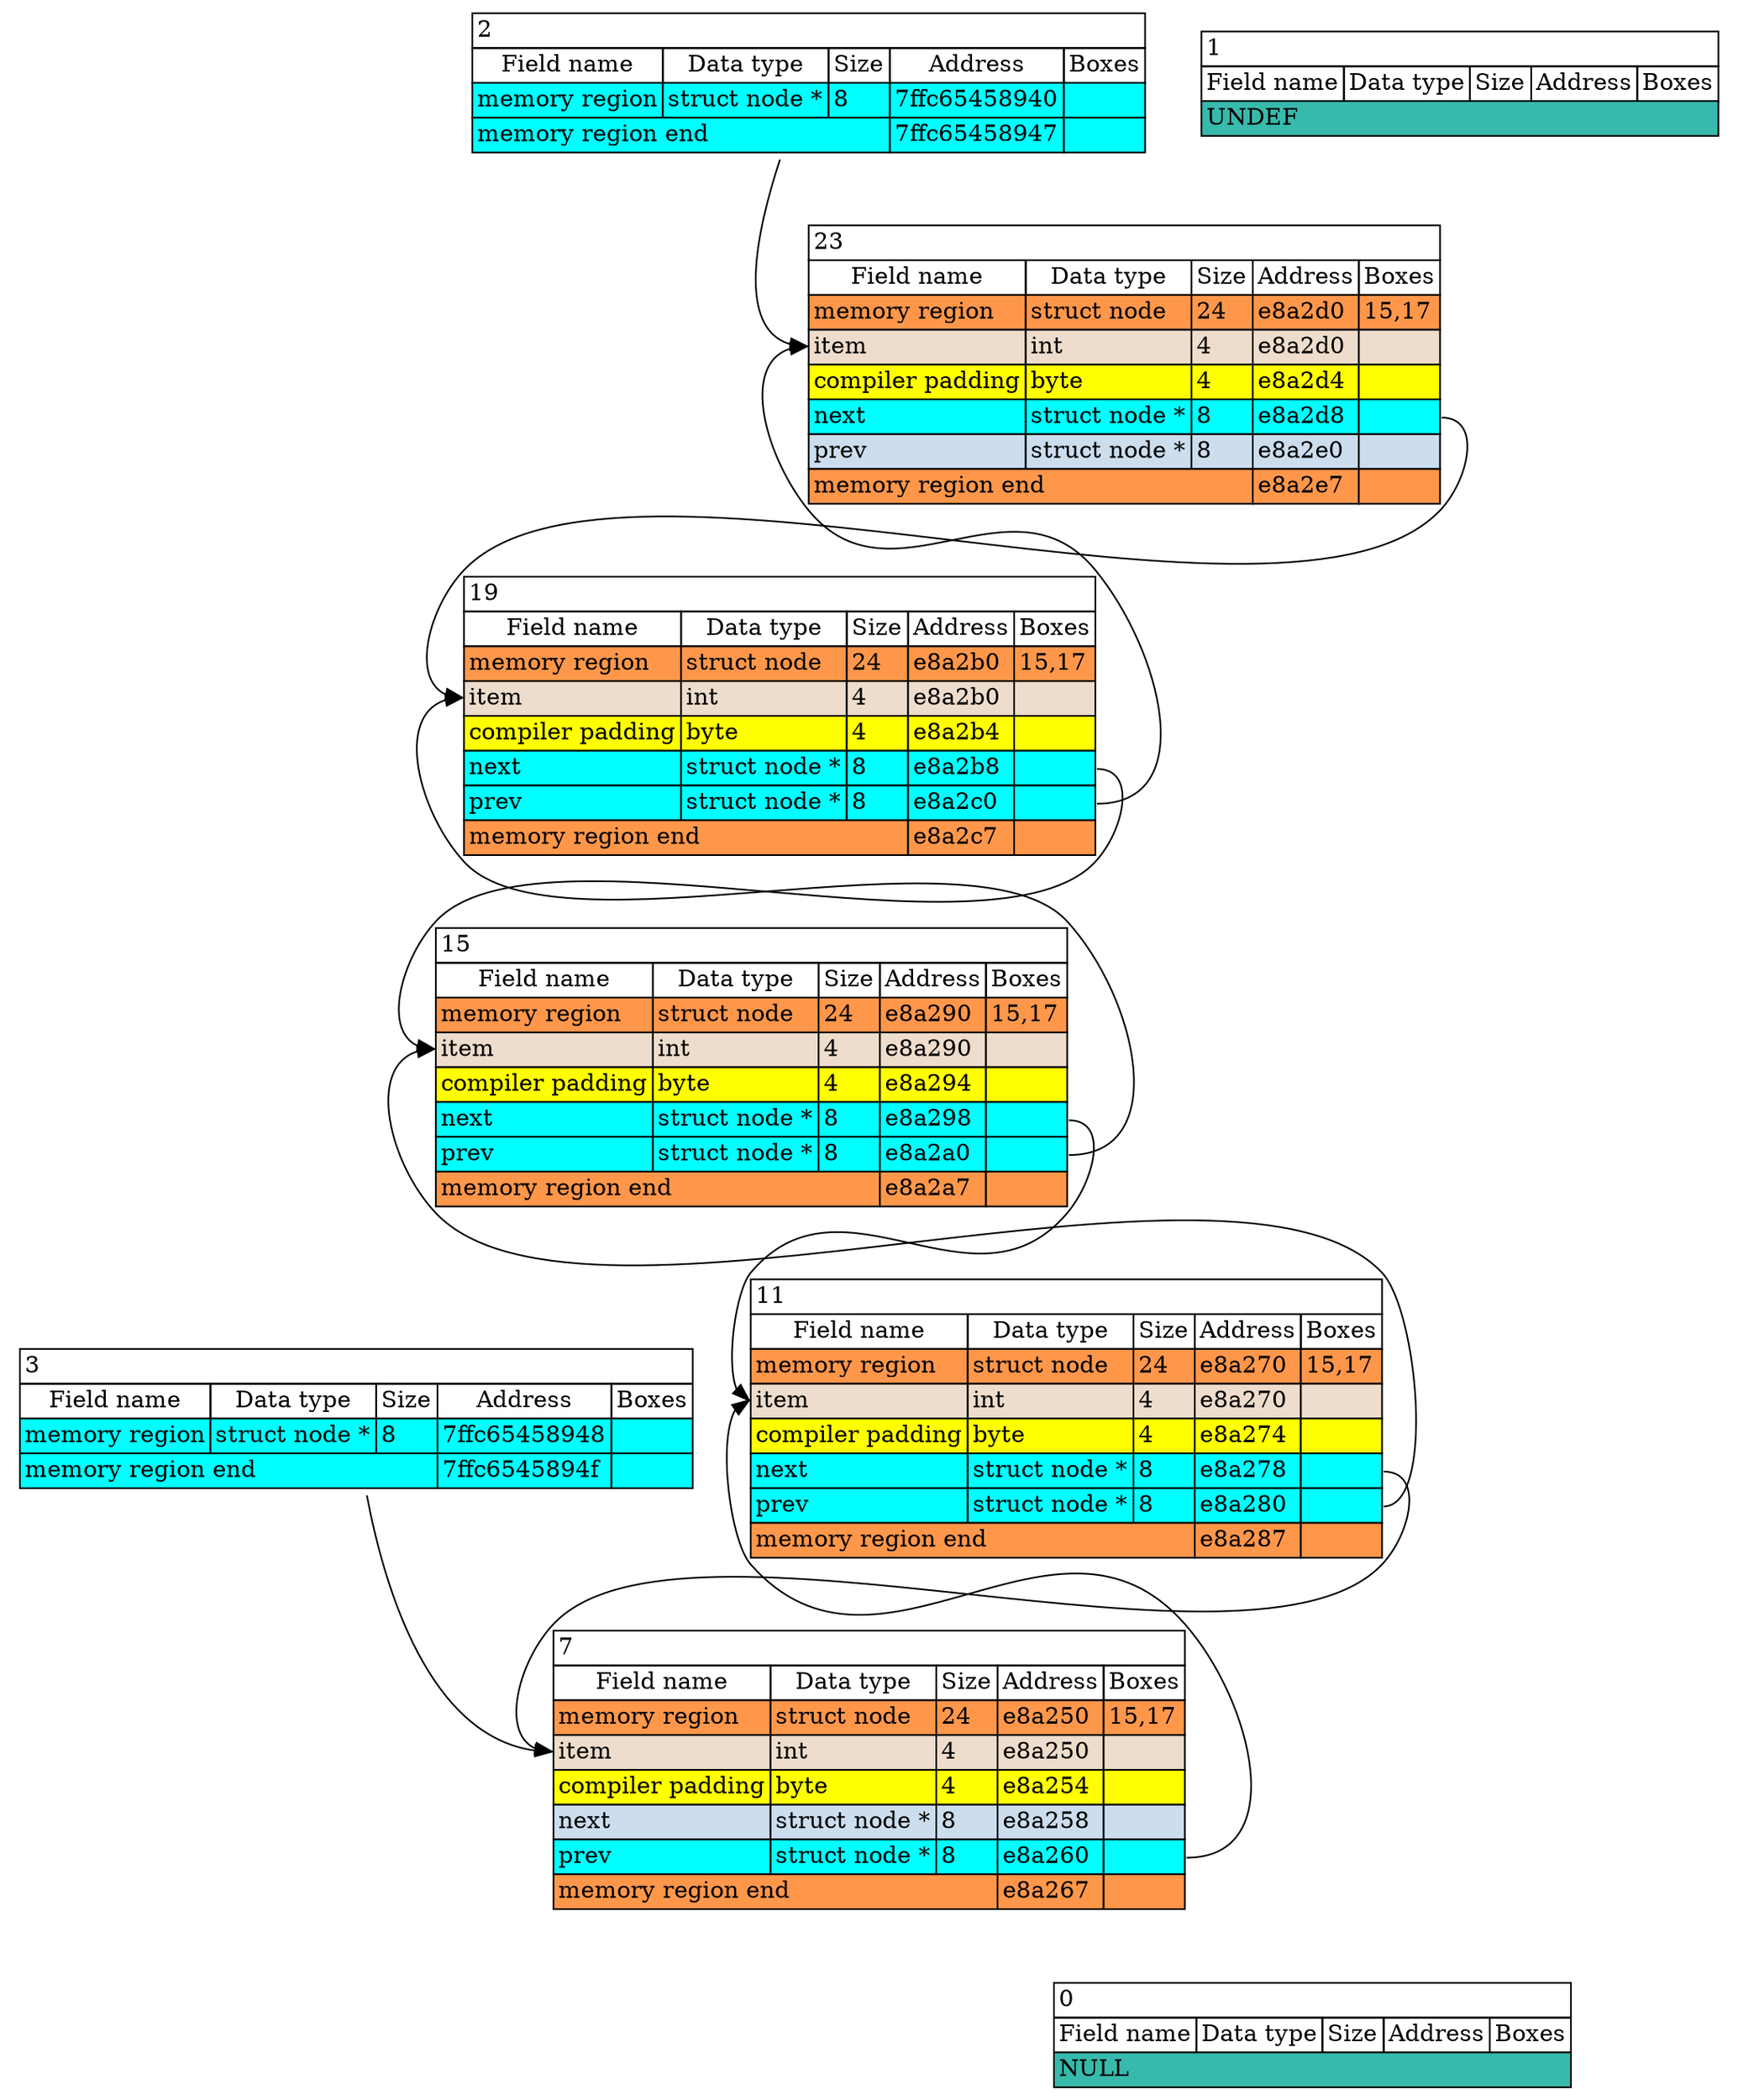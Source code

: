 digraph G {
	"23":"15246048out:e" -> "0":"0in:w" [style = invis]
	"3":"headout:e" -> "7":"15245904in:w" [color = "#000000"]
	"11":"15245952out:e" -> "15":"15245968in:w" [color = "#000000"]
	"19":"15246016out:e" -> "23":"15246032in:w" [color = "#000000"]
	"15":"15245984out:e" -> "19":"15246000in:w" [color = "#000000"]
	"7":"15245920out:e" -> "11":"15245936in:w" [color = "#000000"]
	"2":"headout:e" -> "23":"15246032in:w" [color = "#000000"]
	"19":"15246008out:e" -> "15":"15245968in:w" [color = "#000000"]
	"7":"15245912out:e" -> "0":"0in:w" [style = invis]
	"11":"15245944out:e" -> "7":"15245904in:w" [color = "#000000"]
	"15":"15245976out:e" -> "11":"15245936in:w" [color = "#000000"]
	"23":"15246040out:e" -> "19":"15246000in:w" [color = "#000000"]
	subgraph disconnected_vertices {
		1  [label = <<TABLE BORDER="0" COLOR="black" CELLBORDER="1" CELLSPACING="0"><TR><TD BGCOLOR="#FFFFFF" COLSPAN="5" PORT="" ALIGN="left">1</TD></TR><TR><TD>Field name</TD><TD>Data type</TD><TD>Size</TD><TD>Address</TD><TD>Boxes</TD></TR><TR><TD BGCOLOR="#37BAAC" COLSPAN="5" PORT="head" ALIGN="left">UNDEF</TD></TR></TABLE>>, shape = none]
	}
	subgraph connected_vertices {
		rankdir = LR
		7  [label = <<TABLE BORDER="0" COLOR="black" CELLBORDER="1" CELLSPACING="0"><TR><TD BGCOLOR="#FFFFFF" COLSPAN="5" PORT="" ALIGN="left">7</TD></TR><TR><TD>Field name</TD><TD>Data type</TD><TD>Size</TD><TD>Address</TD><TD>Boxes</TD></TR><TR><TD BGCOLOR="#FF974B" COLSPAN="1" PORT="head" ALIGN="left">memory region</TD><TD BGCOLOR="#FF974B" COLSPAN="1" PORT="" ALIGN="left">struct node</TD><TD BGCOLOR="#FF974B" COLSPAN="1" PORT="" ALIGN="left">24</TD><TD BGCOLOR="#FF974B" COLSPAN="1" PORT="" ALIGN="left">e8a250</TD><TD BGCOLOR="#FF974B" COLSPAN="1" PORT="" ALIGN="left">15,17</TD></TR><TR><TD BGCOLOR="#EEDDCC" COLSPAN="1" PORT="15245904in" ALIGN="left">item</TD><TD BGCOLOR="#EEDDCC" COLSPAN="1" PORT="" ALIGN="left">int</TD><TD BGCOLOR="#EEDDCC" COLSPAN="1" PORT="" ALIGN="left">4</TD><TD BGCOLOR="#EEDDCC" COLSPAN="1" PORT="" ALIGN="left">e8a250</TD><TD BGCOLOR="#EEDDCC" COLSPAN="1" PORT="15245904out" ALIGN="left"></TD></TR><TR><TD BGCOLOR="#FFFF00" COLSPAN="1" PORT="" ALIGN="left">compiler padding</TD><TD BGCOLOR="#FFFF00" COLSPAN="1" PORT="" ALIGN="left">byte</TD><TD BGCOLOR="#FFFF00" COLSPAN="1" PORT="" ALIGN="left">4</TD><TD BGCOLOR="#FFFF00" COLSPAN="1" PORT="" ALIGN="left">e8a254</TD><TD BGCOLOR="#FFFF00" COLSPAN="1" PORT="" ALIGN="left"></TD></TR><TR><TD BGCOLOR="#CCDDEE" COLSPAN="1" PORT="15245912in" ALIGN="left">next</TD><TD BGCOLOR="#CCDDEE" COLSPAN="1" PORT="" ALIGN="left">struct node *</TD><TD BGCOLOR="#CCDDEE" COLSPAN="1" PORT="" ALIGN="left">8</TD><TD BGCOLOR="#CCDDEE" COLSPAN="1" PORT="" ALIGN="left">e8a258</TD><TD BGCOLOR="#CCDDEE" COLSPAN="1" PORT="15245912out" ALIGN="left"></TD></TR><TR><TD BGCOLOR="#00FFFF" COLSPAN="1" PORT="15245920in" ALIGN="left">prev</TD><TD BGCOLOR="#00FFFF" COLSPAN="1" PORT="" ALIGN="left">struct node *</TD><TD BGCOLOR="#00FFFF" COLSPAN="1" PORT="" ALIGN="left">8</TD><TD BGCOLOR="#00FFFF" COLSPAN="1" PORT="" ALIGN="left">e8a260</TD><TD BGCOLOR="#00FFFF" COLSPAN="1" PORT="15245920out" ALIGN="left"></TD></TR><TR><TD BGCOLOR="#FF974B" COLSPAN="3" PORT="head" ALIGN="left">memory region end</TD><TD BGCOLOR="#FF974B" COLSPAN="1" PORT="" ALIGN="left">e8a267</TD><TD BGCOLOR="#FF974B" COLSPAN="1" PORT="" ALIGN="left"></TD></TR></TABLE>>, shape = none]
		23  [label = <<TABLE BORDER="0" COLOR="black" CELLBORDER="1" CELLSPACING="0"><TR><TD BGCOLOR="#FFFFFF" COLSPAN="5" PORT="" ALIGN="left">23</TD></TR><TR><TD>Field name</TD><TD>Data type</TD><TD>Size</TD><TD>Address</TD><TD>Boxes</TD></TR><TR><TD BGCOLOR="#FF974B" COLSPAN="1" PORT="head" ALIGN="left">memory region</TD><TD BGCOLOR="#FF974B" COLSPAN="1" PORT="" ALIGN="left">struct node</TD><TD BGCOLOR="#FF974B" COLSPAN="1" PORT="" ALIGN="left">24</TD><TD BGCOLOR="#FF974B" COLSPAN="1" PORT="" ALIGN="left">e8a2d0</TD><TD BGCOLOR="#FF974B" COLSPAN="1" PORT="" ALIGN="left">15,17</TD></TR><TR><TD BGCOLOR="#EEDDCC" COLSPAN="1" PORT="15246032in" ALIGN="left">item</TD><TD BGCOLOR="#EEDDCC" COLSPAN="1" PORT="" ALIGN="left">int</TD><TD BGCOLOR="#EEDDCC" COLSPAN="1" PORT="" ALIGN="left">4</TD><TD BGCOLOR="#EEDDCC" COLSPAN="1" PORT="" ALIGN="left">e8a2d0</TD><TD BGCOLOR="#EEDDCC" COLSPAN="1" PORT="15246032out" ALIGN="left"></TD></TR><TR><TD BGCOLOR="#FFFF00" COLSPAN="1" PORT="" ALIGN="left">compiler padding</TD><TD BGCOLOR="#FFFF00" COLSPAN="1" PORT="" ALIGN="left">byte</TD><TD BGCOLOR="#FFFF00" COLSPAN="1" PORT="" ALIGN="left">4</TD><TD BGCOLOR="#FFFF00" COLSPAN="1" PORT="" ALIGN="left">e8a2d4</TD><TD BGCOLOR="#FFFF00" COLSPAN="1" PORT="" ALIGN="left"></TD></TR><TR><TD BGCOLOR="#00FFFF" COLSPAN="1" PORT="15246040in" ALIGN="left">next</TD><TD BGCOLOR="#00FFFF" COLSPAN="1" PORT="" ALIGN="left">struct node *</TD><TD BGCOLOR="#00FFFF" COLSPAN="1" PORT="" ALIGN="left">8</TD><TD BGCOLOR="#00FFFF" COLSPAN="1" PORT="" ALIGN="left">e8a2d8</TD><TD BGCOLOR="#00FFFF" COLSPAN="1" PORT="15246040out" ALIGN="left"></TD></TR><TR><TD BGCOLOR="#CCDDEE" COLSPAN="1" PORT="15246048in" ALIGN="left">prev</TD><TD BGCOLOR="#CCDDEE" COLSPAN="1" PORT="" ALIGN="left">struct node *</TD><TD BGCOLOR="#CCDDEE" COLSPAN="1" PORT="" ALIGN="left">8</TD><TD BGCOLOR="#CCDDEE" COLSPAN="1" PORT="" ALIGN="left">e8a2e0</TD><TD BGCOLOR="#CCDDEE" COLSPAN="1" PORT="15246048out" ALIGN="left"></TD></TR><TR><TD BGCOLOR="#FF974B" COLSPAN="3" PORT="head" ALIGN="left">memory region end</TD><TD BGCOLOR="#FF974B" COLSPAN="1" PORT="" ALIGN="left">e8a2e7</TD><TD BGCOLOR="#FF974B" COLSPAN="1" PORT="" ALIGN="left"></TD></TR></TABLE>>, shape = none]
		2  [label = <<TABLE BORDER="0" COLOR="black" CELLBORDER="1" CELLSPACING="0"><TR><TD BGCOLOR="#FFFFFF" COLSPAN="5" PORT="" ALIGN="left">2</TD></TR><TR><TD>Field name</TD><TD>Data type</TD><TD>Size</TD><TD>Address</TD><TD>Boxes</TD></TR><TR><TD BGCOLOR="#00FFFF" COLSPAN="1" PORT="head" ALIGN="left">memory region</TD><TD BGCOLOR="#00FFFF" COLSPAN="1" PORT="" ALIGN="left">struct node *</TD><TD BGCOLOR="#00FFFF" COLSPAN="1" PORT="" ALIGN="left">8</TD><TD BGCOLOR="#00FFFF" COLSPAN="1" PORT="" ALIGN="left">7ffc65458940</TD><TD BGCOLOR="#00FFFF" COLSPAN="1" PORT="" ALIGN="left"></TD></TR><TR><TD BGCOLOR="#00FFFF" COLSPAN="3" PORT="head" ALIGN="left">memory region end</TD><TD BGCOLOR="#00FFFF" COLSPAN="1" PORT="" ALIGN="left">7ffc65458947</TD><TD BGCOLOR="#00FFFF" COLSPAN="1" PORT="" ALIGN="left"></TD></TR></TABLE>>, shape = none]
		0  [label = <<TABLE BORDER="0" COLOR="black" CELLBORDER="1" CELLSPACING="0"><TR><TD BGCOLOR="#FFFFFF" COLSPAN="5" PORT="" ALIGN="left">0</TD></TR><TR><TD>Field name</TD><TD>Data type</TD><TD>Size</TD><TD>Address</TD><TD>Boxes</TD></TR><TR><TD BGCOLOR="#37BAAC" COLSPAN="5" PORT="head" ALIGN="left">NULL</TD></TR></TABLE>>, shape = none]
		15  [label = <<TABLE BORDER="0" COLOR="black" CELLBORDER="1" CELLSPACING="0"><TR><TD BGCOLOR="#FFFFFF" COLSPAN="5" PORT="" ALIGN="left">15</TD></TR><TR><TD>Field name</TD><TD>Data type</TD><TD>Size</TD><TD>Address</TD><TD>Boxes</TD></TR><TR><TD BGCOLOR="#FF974B" COLSPAN="1" PORT="head" ALIGN="left">memory region</TD><TD BGCOLOR="#FF974B" COLSPAN="1" PORT="" ALIGN="left">struct node</TD><TD BGCOLOR="#FF974B" COLSPAN="1" PORT="" ALIGN="left">24</TD><TD BGCOLOR="#FF974B" COLSPAN="1" PORT="" ALIGN="left">e8a290</TD><TD BGCOLOR="#FF974B" COLSPAN="1" PORT="" ALIGN="left">15,17</TD></TR><TR><TD BGCOLOR="#EEDDCC" COLSPAN="1" PORT="15245968in" ALIGN="left">item</TD><TD BGCOLOR="#EEDDCC" COLSPAN="1" PORT="" ALIGN="left">int</TD><TD BGCOLOR="#EEDDCC" COLSPAN="1" PORT="" ALIGN="left">4</TD><TD BGCOLOR="#EEDDCC" COLSPAN="1" PORT="" ALIGN="left">e8a290</TD><TD BGCOLOR="#EEDDCC" COLSPAN="1" PORT="15245968out" ALIGN="left"></TD></TR><TR><TD BGCOLOR="#FFFF00" COLSPAN="1" PORT="" ALIGN="left">compiler padding</TD><TD BGCOLOR="#FFFF00" COLSPAN="1" PORT="" ALIGN="left">byte</TD><TD BGCOLOR="#FFFF00" COLSPAN="1" PORT="" ALIGN="left">4</TD><TD BGCOLOR="#FFFF00" COLSPAN="1" PORT="" ALIGN="left">e8a294</TD><TD BGCOLOR="#FFFF00" COLSPAN="1" PORT="" ALIGN="left"></TD></TR><TR><TD BGCOLOR="#00FFFF" COLSPAN="1" PORT="15245976in" ALIGN="left">next</TD><TD BGCOLOR="#00FFFF" COLSPAN="1" PORT="" ALIGN="left">struct node *</TD><TD BGCOLOR="#00FFFF" COLSPAN="1" PORT="" ALIGN="left">8</TD><TD BGCOLOR="#00FFFF" COLSPAN="1" PORT="" ALIGN="left">e8a298</TD><TD BGCOLOR="#00FFFF" COLSPAN="1" PORT="15245976out" ALIGN="left"></TD></TR><TR><TD BGCOLOR="#00FFFF" COLSPAN="1" PORT="15245984in" ALIGN="left">prev</TD><TD BGCOLOR="#00FFFF" COLSPAN="1" PORT="" ALIGN="left">struct node *</TD><TD BGCOLOR="#00FFFF" COLSPAN="1" PORT="" ALIGN="left">8</TD><TD BGCOLOR="#00FFFF" COLSPAN="1" PORT="" ALIGN="left">e8a2a0</TD><TD BGCOLOR="#00FFFF" COLSPAN="1" PORT="15245984out" ALIGN="left"></TD></TR><TR><TD BGCOLOR="#FF974B" COLSPAN="3" PORT="head" ALIGN="left">memory region end</TD><TD BGCOLOR="#FF974B" COLSPAN="1" PORT="" ALIGN="left">e8a2a7</TD><TD BGCOLOR="#FF974B" COLSPAN="1" PORT="" ALIGN="left"></TD></TR></TABLE>>, shape = none]
		3  [label = <<TABLE BORDER="0" COLOR="black" CELLBORDER="1" CELLSPACING="0"><TR><TD BGCOLOR="#FFFFFF" COLSPAN="5" PORT="" ALIGN="left">3</TD></TR><TR><TD>Field name</TD><TD>Data type</TD><TD>Size</TD><TD>Address</TD><TD>Boxes</TD></TR><TR><TD BGCOLOR="#00FFFF" COLSPAN="1" PORT="head" ALIGN="left">memory region</TD><TD BGCOLOR="#00FFFF" COLSPAN="1" PORT="" ALIGN="left">struct node *</TD><TD BGCOLOR="#00FFFF" COLSPAN="1" PORT="" ALIGN="left">8</TD><TD BGCOLOR="#00FFFF" COLSPAN="1" PORT="" ALIGN="left">7ffc65458948</TD><TD BGCOLOR="#00FFFF" COLSPAN="1" PORT="" ALIGN="left"></TD></TR><TR><TD BGCOLOR="#00FFFF" COLSPAN="3" PORT="head" ALIGN="left">memory region end</TD><TD BGCOLOR="#00FFFF" COLSPAN="1" PORT="" ALIGN="left">7ffc6545894f</TD><TD BGCOLOR="#00FFFF" COLSPAN="1" PORT="" ALIGN="left"></TD></TR></TABLE>>, shape = none]
		11  [label = <<TABLE BORDER="0" COLOR="black" CELLBORDER="1" CELLSPACING="0"><TR><TD BGCOLOR="#FFFFFF" COLSPAN="5" PORT="" ALIGN="left">11</TD></TR><TR><TD>Field name</TD><TD>Data type</TD><TD>Size</TD><TD>Address</TD><TD>Boxes</TD></TR><TR><TD BGCOLOR="#FF974B" COLSPAN="1" PORT="head" ALIGN="left">memory region</TD><TD BGCOLOR="#FF974B" COLSPAN="1" PORT="" ALIGN="left">struct node</TD><TD BGCOLOR="#FF974B" COLSPAN="1" PORT="" ALIGN="left">24</TD><TD BGCOLOR="#FF974B" COLSPAN="1" PORT="" ALIGN="left">e8a270</TD><TD BGCOLOR="#FF974B" COLSPAN="1" PORT="" ALIGN="left">15,17</TD></TR><TR><TD BGCOLOR="#EEDDCC" COLSPAN="1" PORT="15245936in" ALIGN="left">item</TD><TD BGCOLOR="#EEDDCC" COLSPAN="1" PORT="" ALIGN="left">int</TD><TD BGCOLOR="#EEDDCC" COLSPAN="1" PORT="" ALIGN="left">4</TD><TD BGCOLOR="#EEDDCC" COLSPAN="1" PORT="" ALIGN="left">e8a270</TD><TD BGCOLOR="#EEDDCC" COLSPAN="1" PORT="15245936out" ALIGN="left"></TD></TR><TR><TD BGCOLOR="#FFFF00" COLSPAN="1" PORT="" ALIGN="left">compiler padding</TD><TD BGCOLOR="#FFFF00" COLSPAN="1" PORT="" ALIGN="left">byte</TD><TD BGCOLOR="#FFFF00" COLSPAN="1" PORT="" ALIGN="left">4</TD><TD BGCOLOR="#FFFF00" COLSPAN="1" PORT="" ALIGN="left">e8a274</TD><TD BGCOLOR="#FFFF00" COLSPAN="1" PORT="" ALIGN="left"></TD></TR><TR><TD BGCOLOR="#00FFFF" COLSPAN="1" PORT="15245944in" ALIGN="left">next</TD><TD BGCOLOR="#00FFFF" COLSPAN="1" PORT="" ALIGN="left">struct node *</TD><TD BGCOLOR="#00FFFF" COLSPAN="1" PORT="" ALIGN="left">8</TD><TD BGCOLOR="#00FFFF" COLSPAN="1" PORT="" ALIGN="left">e8a278</TD><TD BGCOLOR="#00FFFF" COLSPAN="1" PORT="15245944out" ALIGN="left"></TD></TR><TR><TD BGCOLOR="#00FFFF" COLSPAN="1" PORT="15245952in" ALIGN="left">prev</TD><TD BGCOLOR="#00FFFF" COLSPAN="1" PORT="" ALIGN="left">struct node *</TD><TD BGCOLOR="#00FFFF" COLSPAN="1" PORT="" ALIGN="left">8</TD><TD BGCOLOR="#00FFFF" COLSPAN="1" PORT="" ALIGN="left">e8a280</TD><TD BGCOLOR="#00FFFF" COLSPAN="1" PORT="15245952out" ALIGN="left"></TD></TR><TR><TD BGCOLOR="#FF974B" COLSPAN="3" PORT="head" ALIGN="left">memory region end</TD><TD BGCOLOR="#FF974B" COLSPAN="1" PORT="" ALIGN="left">e8a287</TD><TD BGCOLOR="#FF974B" COLSPAN="1" PORT="" ALIGN="left"></TD></TR></TABLE>>, shape = none]
		19  [label = <<TABLE BORDER="0" COLOR="black" CELLBORDER="1" CELLSPACING="0"><TR><TD BGCOLOR="#FFFFFF" COLSPAN="5" PORT="" ALIGN="left">19</TD></TR><TR><TD>Field name</TD><TD>Data type</TD><TD>Size</TD><TD>Address</TD><TD>Boxes</TD></TR><TR><TD BGCOLOR="#FF974B" COLSPAN="1" PORT="head" ALIGN="left">memory region</TD><TD BGCOLOR="#FF974B" COLSPAN="1" PORT="" ALIGN="left">struct node</TD><TD BGCOLOR="#FF974B" COLSPAN="1" PORT="" ALIGN="left">24</TD><TD BGCOLOR="#FF974B" COLSPAN="1" PORT="" ALIGN="left">e8a2b0</TD><TD BGCOLOR="#FF974B" COLSPAN="1" PORT="" ALIGN="left">15,17</TD></TR><TR><TD BGCOLOR="#EEDDCC" COLSPAN="1" PORT="15246000in" ALIGN="left">item</TD><TD BGCOLOR="#EEDDCC" COLSPAN="1" PORT="" ALIGN="left">int</TD><TD BGCOLOR="#EEDDCC" COLSPAN="1" PORT="" ALIGN="left">4</TD><TD BGCOLOR="#EEDDCC" COLSPAN="1" PORT="" ALIGN="left">e8a2b0</TD><TD BGCOLOR="#EEDDCC" COLSPAN="1" PORT="15246000out" ALIGN="left"></TD></TR><TR><TD BGCOLOR="#FFFF00" COLSPAN="1" PORT="" ALIGN="left">compiler padding</TD><TD BGCOLOR="#FFFF00" COLSPAN="1" PORT="" ALIGN="left">byte</TD><TD BGCOLOR="#FFFF00" COLSPAN="1" PORT="" ALIGN="left">4</TD><TD BGCOLOR="#FFFF00" COLSPAN="1" PORT="" ALIGN="left">e8a2b4</TD><TD BGCOLOR="#FFFF00" COLSPAN="1" PORT="" ALIGN="left"></TD></TR><TR><TD BGCOLOR="#00FFFF" COLSPAN="1" PORT="15246008in" ALIGN="left">next</TD><TD BGCOLOR="#00FFFF" COLSPAN="1" PORT="" ALIGN="left">struct node *</TD><TD BGCOLOR="#00FFFF" COLSPAN="1" PORT="" ALIGN="left">8</TD><TD BGCOLOR="#00FFFF" COLSPAN="1" PORT="" ALIGN="left">e8a2b8</TD><TD BGCOLOR="#00FFFF" COLSPAN="1" PORT="15246008out" ALIGN="left"></TD></TR><TR><TD BGCOLOR="#00FFFF" COLSPAN="1" PORT="15246016in" ALIGN="left">prev</TD><TD BGCOLOR="#00FFFF" COLSPAN="1" PORT="" ALIGN="left">struct node *</TD><TD BGCOLOR="#00FFFF" COLSPAN="1" PORT="" ALIGN="left">8</TD><TD BGCOLOR="#00FFFF" COLSPAN="1" PORT="" ALIGN="left">e8a2c0</TD><TD BGCOLOR="#00FFFF" COLSPAN="1" PORT="15246016out" ALIGN="left"></TD></TR><TR><TD BGCOLOR="#FF974B" COLSPAN="3" PORT="head" ALIGN="left">memory region end</TD><TD BGCOLOR="#FF974B" COLSPAN="1" PORT="" ALIGN="left">e8a2c7</TD><TD BGCOLOR="#FF974B" COLSPAN="1" PORT="" ALIGN="left"></TD></TR></TABLE>>, shape = none]
	}
}